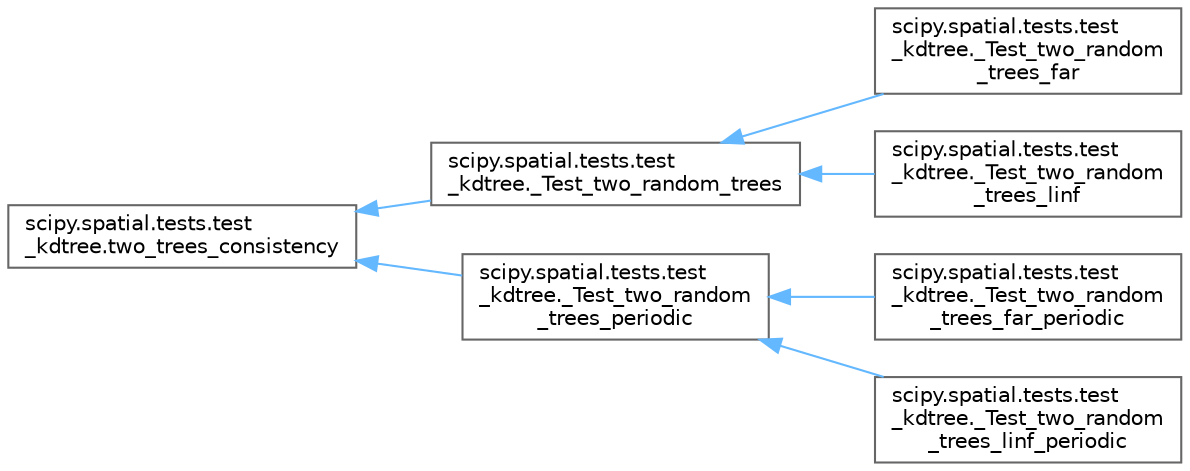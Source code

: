 digraph "Graphical Class Hierarchy"
{
 // LATEX_PDF_SIZE
  bgcolor="transparent";
  edge [fontname=Helvetica,fontsize=10,labelfontname=Helvetica,labelfontsize=10];
  node [fontname=Helvetica,fontsize=10,shape=box,height=0.2,width=0.4];
  rankdir="LR";
  Node0 [id="Node000000",label="scipy.spatial.tests.test\l_kdtree.two_trees_consistency",height=0.2,width=0.4,color="grey40", fillcolor="white", style="filled",URL="$de/dda/classscipy_1_1spatial_1_1tests_1_1test__kdtree_1_1two__trees__consistency.html",tooltip=" "];
  Node0 -> Node1 [id="edge5365_Node000000_Node000001",dir="back",color="steelblue1",style="solid",tooltip=" "];
  Node1 [id="Node000001",label="scipy.spatial.tests.test\l_kdtree._Test_two_random_trees",height=0.2,width=0.4,color="grey40", fillcolor="white", style="filled",URL="$dc/deb/classscipy_1_1spatial_1_1tests_1_1test__kdtree_1_1__Test__two__random__trees.html",tooltip=" "];
  Node1 -> Node2 [id="edge5366_Node000001_Node000002",dir="back",color="steelblue1",style="solid",tooltip=" "];
  Node2 [id="Node000002",label="scipy.spatial.tests.test\l_kdtree._Test_two_random\l_trees_far",height=0.2,width=0.4,color="grey40", fillcolor="white", style="filled",URL="$d0/dd7/classscipy_1_1spatial_1_1tests_1_1test__kdtree_1_1__Test__two__random__trees__far.html",tooltip=" "];
  Node1 -> Node3 [id="edge5367_Node000001_Node000003",dir="back",color="steelblue1",style="solid",tooltip=" "];
  Node3 [id="Node000003",label="scipy.spatial.tests.test\l_kdtree._Test_two_random\l_trees_linf",height=0.2,width=0.4,color="grey40", fillcolor="white", style="filled",URL="$d6/d8b/classscipy_1_1spatial_1_1tests_1_1test__kdtree_1_1__Test__two__random__trees__linf.html",tooltip=" "];
  Node0 -> Node4 [id="edge5368_Node000000_Node000004",dir="back",color="steelblue1",style="solid",tooltip=" "];
  Node4 [id="Node000004",label="scipy.spatial.tests.test\l_kdtree._Test_two_random\l_trees_periodic",height=0.2,width=0.4,color="grey40", fillcolor="white", style="filled",URL="$d3/d62/classscipy_1_1spatial_1_1tests_1_1test__kdtree_1_1__Test__two__random__trees__periodic.html",tooltip=" "];
  Node4 -> Node5 [id="edge5369_Node000004_Node000005",dir="back",color="steelblue1",style="solid",tooltip=" "];
  Node5 [id="Node000005",label="scipy.spatial.tests.test\l_kdtree._Test_two_random\l_trees_far_periodic",height=0.2,width=0.4,color="grey40", fillcolor="white", style="filled",URL="$dd/d53/classscipy_1_1spatial_1_1tests_1_1test__kdtree_1_1__Test__two__random__trees__far__periodic.html",tooltip=" "];
  Node4 -> Node6 [id="edge5370_Node000004_Node000006",dir="back",color="steelblue1",style="solid",tooltip=" "];
  Node6 [id="Node000006",label="scipy.spatial.tests.test\l_kdtree._Test_two_random\l_trees_linf_periodic",height=0.2,width=0.4,color="grey40", fillcolor="white", style="filled",URL="$d7/d07/classscipy_1_1spatial_1_1tests_1_1test__kdtree_1_1__Test__two__random__trees__linf__periodic.html",tooltip=" "];
}
